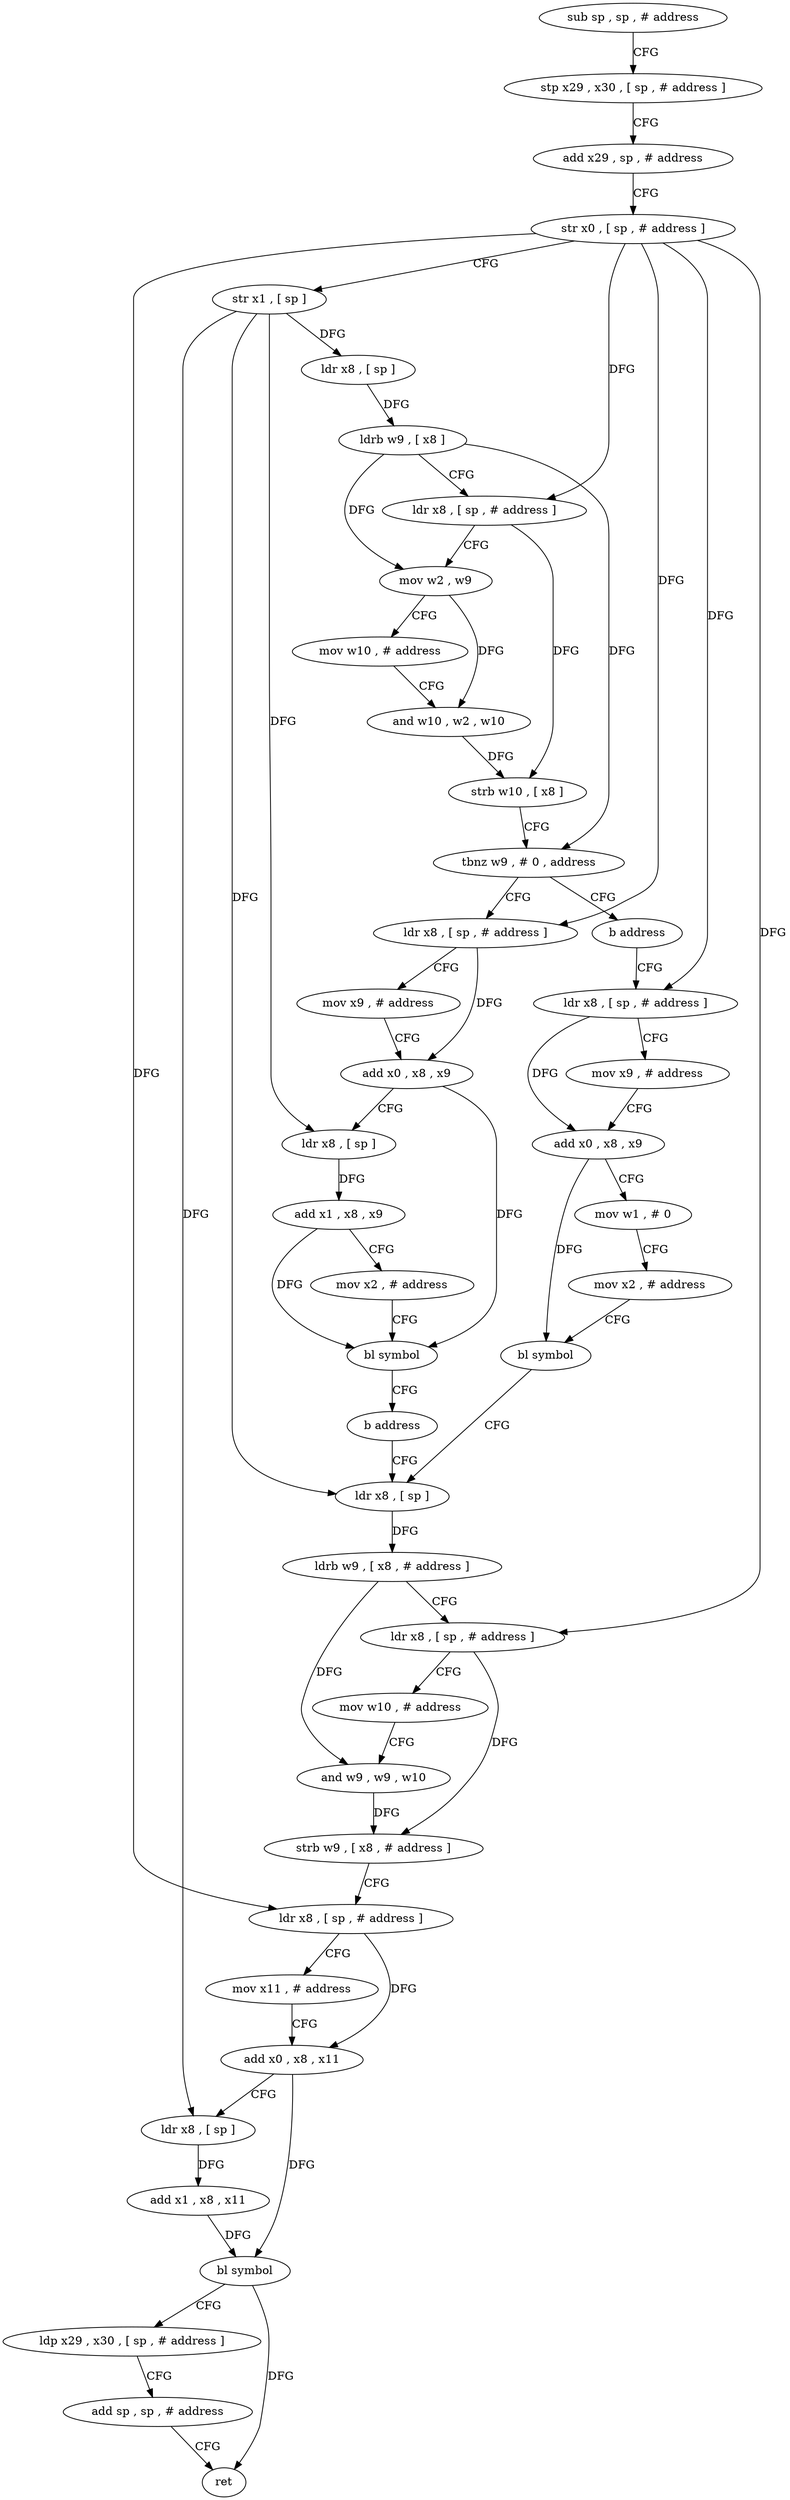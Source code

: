 digraph "func" {
"4327324" [label = "sub sp , sp , # address" ]
"4327328" [label = "stp x29 , x30 , [ sp , # address ]" ]
"4327332" [label = "add x29 , sp , # address" ]
"4327336" [label = "str x0 , [ sp , # address ]" ]
"4327340" [label = "str x1 , [ sp ]" ]
"4327344" [label = "ldr x8 , [ sp ]" ]
"4327348" [label = "ldrb w9 , [ x8 ]" ]
"4327352" [label = "ldr x8 , [ sp , # address ]" ]
"4327356" [label = "mov w2 , w9" ]
"4327360" [label = "mov w10 , # address" ]
"4327364" [label = "and w10 , w2 , w10" ]
"4327368" [label = "strb w10 , [ x8 ]" ]
"4327372" [label = "tbnz w9 , # 0 , address" ]
"4327380" [label = "ldr x8 , [ sp , # address ]" ]
"4327376" [label = "b address" ]
"4327384" [label = "mov x9 , # address" ]
"4327388" [label = "add x0 , x8 , x9" ]
"4327392" [label = "ldr x8 , [ sp ]" ]
"4327396" [label = "add x1 , x8 , x9" ]
"4327400" [label = "mov x2 , # address" ]
"4327404" [label = "bl symbol" ]
"4327408" [label = "b address" ]
"4327436" [label = "ldr x8 , [ sp ]" ]
"4327412" [label = "ldr x8 , [ sp , # address ]" ]
"4327440" [label = "ldrb w9 , [ x8 , # address ]" ]
"4327444" [label = "ldr x8 , [ sp , # address ]" ]
"4327448" [label = "mov w10 , # address" ]
"4327452" [label = "and w9 , w9 , w10" ]
"4327456" [label = "strb w9 , [ x8 , # address ]" ]
"4327460" [label = "ldr x8 , [ sp , # address ]" ]
"4327464" [label = "mov x11 , # address" ]
"4327468" [label = "add x0 , x8 , x11" ]
"4327472" [label = "ldr x8 , [ sp ]" ]
"4327476" [label = "add x1 , x8 , x11" ]
"4327480" [label = "bl symbol" ]
"4327484" [label = "ldp x29 , x30 , [ sp , # address ]" ]
"4327488" [label = "add sp , sp , # address" ]
"4327492" [label = "ret" ]
"4327416" [label = "mov x9 , # address" ]
"4327420" [label = "add x0 , x8 , x9" ]
"4327424" [label = "mov w1 , # 0" ]
"4327428" [label = "mov x2 , # address" ]
"4327432" [label = "bl symbol" ]
"4327324" -> "4327328" [ label = "CFG" ]
"4327328" -> "4327332" [ label = "CFG" ]
"4327332" -> "4327336" [ label = "CFG" ]
"4327336" -> "4327340" [ label = "CFG" ]
"4327336" -> "4327352" [ label = "DFG" ]
"4327336" -> "4327380" [ label = "DFG" ]
"4327336" -> "4327444" [ label = "DFG" ]
"4327336" -> "4327460" [ label = "DFG" ]
"4327336" -> "4327412" [ label = "DFG" ]
"4327340" -> "4327344" [ label = "DFG" ]
"4327340" -> "4327392" [ label = "DFG" ]
"4327340" -> "4327436" [ label = "DFG" ]
"4327340" -> "4327472" [ label = "DFG" ]
"4327344" -> "4327348" [ label = "DFG" ]
"4327348" -> "4327352" [ label = "CFG" ]
"4327348" -> "4327356" [ label = "DFG" ]
"4327348" -> "4327372" [ label = "DFG" ]
"4327352" -> "4327356" [ label = "CFG" ]
"4327352" -> "4327368" [ label = "DFG" ]
"4327356" -> "4327360" [ label = "CFG" ]
"4327356" -> "4327364" [ label = "DFG" ]
"4327360" -> "4327364" [ label = "CFG" ]
"4327364" -> "4327368" [ label = "DFG" ]
"4327368" -> "4327372" [ label = "CFG" ]
"4327372" -> "4327380" [ label = "CFG" ]
"4327372" -> "4327376" [ label = "CFG" ]
"4327380" -> "4327384" [ label = "CFG" ]
"4327380" -> "4327388" [ label = "DFG" ]
"4327376" -> "4327412" [ label = "CFG" ]
"4327384" -> "4327388" [ label = "CFG" ]
"4327388" -> "4327392" [ label = "CFG" ]
"4327388" -> "4327404" [ label = "DFG" ]
"4327392" -> "4327396" [ label = "DFG" ]
"4327396" -> "4327400" [ label = "CFG" ]
"4327396" -> "4327404" [ label = "DFG" ]
"4327400" -> "4327404" [ label = "CFG" ]
"4327404" -> "4327408" [ label = "CFG" ]
"4327408" -> "4327436" [ label = "CFG" ]
"4327436" -> "4327440" [ label = "DFG" ]
"4327412" -> "4327416" [ label = "CFG" ]
"4327412" -> "4327420" [ label = "DFG" ]
"4327440" -> "4327444" [ label = "CFG" ]
"4327440" -> "4327452" [ label = "DFG" ]
"4327444" -> "4327448" [ label = "CFG" ]
"4327444" -> "4327456" [ label = "DFG" ]
"4327448" -> "4327452" [ label = "CFG" ]
"4327452" -> "4327456" [ label = "DFG" ]
"4327456" -> "4327460" [ label = "CFG" ]
"4327460" -> "4327464" [ label = "CFG" ]
"4327460" -> "4327468" [ label = "DFG" ]
"4327464" -> "4327468" [ label = "CFG" ]
"4327468" -> "4327472" [ label = "CFG" ]
"4327468" -> "4327480" [ label = "DFG" ]
"4327472" -> "4327476" [ label = "DFG" ]
"4327476" -> "4327480" [ label = "DFG" ]
"4327480" -> "4327484" [ label = "CFG" ]
"4327480" -> "4327492" [ label = "DFG" ]
"4327484" -> "4327488" [ label = "CFG" ]
"4327488" -> "4327492" [ label = "CFG" ]
"4327416" -> "4327420" [ label = "CFG" ]
"4327420" -> "4327424" [ label = "CFG" ]
"4327420" -> "4327432" [ label = "DFG" ]
"4327424" -> "4327428" [ label = "CFG" ]
"4327428" -> "4327432" [ label = "CFG" ]
"4327432" -> "4327436" [ label = "CFG" ]
}
